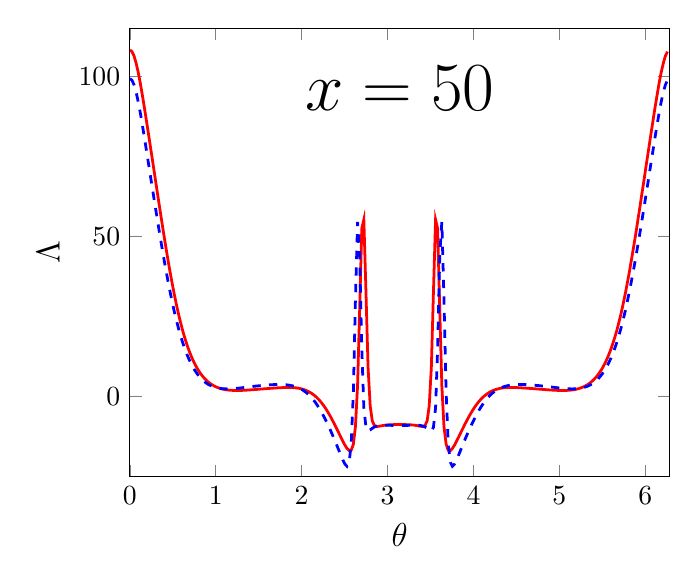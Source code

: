 \begin{tikzpicture}[scale=1]

  \begin{axis}[
    xmin = 0,
    xmax = 6.283,
    ymin = -25,
    ymax = 115,
    xlabel = {\large $\theta$},
    ylabel = {\large ${\Lambda}$},
    ylabel near ticks,
    title style={at={(0.5,0.9)},anchor=north},
    title = {\Huge $x = 50$},
  ]

\addplot[red,line width=1pt] coordinates{
(0.0e+00,1.082e+02)
(2.454e-02,1.077e+02)
(4.909e-02,1.063e+02)
(7.363e-02,1.04e+02)
(9.818e-02,1.011e+02)
(1.227e-01,9.761e+01)
(1.473e-01,9.378e+01)
(1.718e-01,8.971e+01)
(1.964e-01,8.55e+01)
(2.209e-01,8.121e+01)
(2.454e-01,7.688e+01)
(2.7e-01,7.253e+01)
(2.945e-01,6.816e+01)
(3.191e-01,6.381e+01)
(3.436e-01,5.948e+01)
(3.682e-01,5.52e+01)
(3.927e-01,5.099e+01)
(4.172e-01,4.689e+01)
(4.418e-01,4.293e+01)
(4.663e-01,3.913e+01)
(4.909e-01,3.552e+01)
(5.154e-01,3.211e+01)
(5.4e-01,2.892e+01)
(5.645e-01,2.595e+01)
(5.891e-01,2.321e+01)
(6.136e-01,2.069e+01)
(6.381e-01,1.84e+01)
(6.627e-01,1.632e+01)
(6.872e-01,1.444e+01)
(7.118e-01,1.275e+01)
(7.363e-01,1.124e+01)
(7.609e-01,9.898e+00)
(7.854e-01,8.71e+00)
(8.099e-01,7.662e+00)
(8.345e-01,6.742e+00)
(8.59e-01,5.937e+00)
(8.836e-01,5.235e+00)
(9.081e-01,4.627e+00)
(9.327e-01,4.103e+00)
(9.572e-01,3.656e+00)
(9.818e-01,3.278e+00)
(1.006e+00,2.962e+00)
(1.031e+00,2.7e+00)
(1.055e+00,2.485e+00)
(1.08e+00,2.312e+00)
(1.105e+00,2.174e+00)
(1.129e+00,2.068e+00)
(1.154e+00,1.987e+00)
(1.178e+00,1.93e+00)
(1.203e+00,1.892e+00)
(1.227e+00,1.873e+00)
(1.252e+00,1.868e+00)
(1.276e+00,1.877e+00)
(1.301e+00,1.897e+00)
(1.325e+00,1.926e+00)
(1.35e+00,1.962e+00)
(1.374e+00,2.004e+00)
(1.399e+00,2.049e+00)
(1.423e+00,2.099e+00)
(1.448e+00,2.149e+00)
(1.473e+00,2.202e+00)
(1.497e+00,2.253e+00)
(1.522e+00,2.307e+00)
(1.546e+00,2.358e+00)
(1.571e+00,2.41e+00)
(1.595e+00,2.459e+00)
(1.62e+00,2.51e+00)
(1.644e+00,2.556e+00)
(1.669e+00,2.604e+00)
(1.694e+00,2.647e+00)
(1.718e+00,2.69e+00)
(1.743e+00,2.727e+00)
(1.767e+00,2.762e+00)
(1.792e+00,2.788e+00)
(1.816e+00,2.809e+00)
(1.841e+00,2.817e+00)
(1.865e+00,2.814e+00)
(1.89e+00,2.79e+00)
(1.914e+00,2.748e+00)
(1.939e+00,2.677e+00)
(1.964e+00,2.58e+00)
(1.988e+00,2.442e+00)
(2.013e+00,2.269e+00)
(2.037e+00,2.046e+00)
(2.062e+00,1.777e+00)
(2.086e+00,1.449e+00)
(2.111e+00,1.064e+00)
(2.135e+00,6.073e-01)
(2.16e+00,8.059e-02)
(2.184e+00,-5.329e-01)
(2.209e+00,-1.23e+00)
(2.233e+00,-2.025e+00)
(2.258e+00,-2.909e+00)
(2.283e+00,-3.892e+00)
(2.307e+00,-4.955e+00)
(2.332e+00,-6.104e+00)
(2.356e+00,-7.313e+00)
(2.381e+00,-8.588e+00)
(2.405e+00,-9.899e+00)
(2.43e+00,-1.125e+01)
(2.454e+00,-1.26e+01)
(2.479e+00,-1.393e+01)
(2.503e+00,-1.517e+01)
(2.528e+00,-1.623e+01)
(2.553e+00,-1.688e+01)
(2.577e+00,-1.676e+01)
(2.602e+00,-1.492e+01)
(2.626e+00,-9.427e+00)
(2.651e+00,3.434e+00)
(2.675e+00,2.685e+01)
(2.7e+00,5.251e+01)
(2.724e+00,5.523e+01)
(2.749e+00,3.23e+01)
(2.773e+00,9.164e+00)
(2.798e+00,-2.959e+00)
(2.822e+00,-7.623e+00)
(2.847e+00,-9.056e+00)
(2.872e+00,-9.371e+00)
(2.896e+00,-9.319e+00)
(2.921e+00,-9.199e+00)
(2.945e+00,-9.066e+00)
(2.97e+00,-8.971e+00)
(2.994e+00,-8.889e+00)
(3.019e+00,-8.844e+00)
(3.043e+00,-8.803e+00)
(3.068e+00,-8.788e+00)
(3.092e+00,-8.769e+00)
(3.117e+00,-8.769e+00)
(3.142e+00,-8.761e+00)
(3.166e+00,-8.769e+00)
(3.191e+00,-8.769e+00)
(3.215e+00,-8.788e+00)
(3.24e+00,-8.803e+00)
(3.264e+00,-8.844e+00)
(3.289e+00,-8.889e+00)
(3.313e+00,-8.971e+00)
(3.338e+00,-9.066e+00)
(3.362e+00,-9.199e+00)
(3.387e+00,-9.319e+00)
(3.412e+00,-9.371e+00)
(3.436e+00,-9.056e+00)
(3.461e+00,-7.623e+00)
(3.485e+00,-2.959e+00)
(3.51e+00,9.164e+00)
(3.534e+00,3.23e+01)
(3.559e+00,5.523e+01)
(3.583e+00,5.251e+01)
(3.608e+00,2.685e+01)
(3.632e+00,3.434e+00)
(3.657e+00,-9.427e+00)
(3.682e+00,-1.492e+01)
(3.706e+00,-1.676e+01)
(3.731e+00,-1.688e+01)
(3.755e+00,-1.623e+01)
(3.78e+00,-1.517e+01)
(3.804e+00,-1.393e+01)
(3.829e+00,-1.26e+01)
(3.853e+00,-1.125e+01)
(3.878e+00,-9.899e+00)
(3.902e+00,-8.588e+00)
(3.927e+00,-7.313e+00)
(3.951e+00,-6.104e+00)
(3.976e+00,-4.955e+00)
(4.001e+00,-3.892e+00)
(4.025e+00,-2.909e+00)
(4.05e+00,-2.025e+00)
(4.074e+00,-1.23e+00)
(4.099e+00,-5.329e-01)
(4.123e+00,8.059e-02)
(4.148e+00,6.073e-01)
(4.172e+00,1.064e+00)
(4.197e+00,1.449e+00)
(4.221e+00,1.777e+00)
(4.246e+00,2.046e+00)
(4.271e+00,2.269e+00)
(4.295e+00,2.442e+00)
(4.32e+00,2.58e+00)
(4.344e+00,2.677e+00)
(4.369e+00,2.748e+00)
(4.393e+00,2.79e+00)
(4.418e+00,2.814e+00)
(4.442e+00,2.817e+00)
(4.467e+00,2.809e+00)
(4.492e+00,2.788e+00)
(4.516e+00,2.762e+00)
(4.541e+00,2.727e+00)
(4.565e+00,2.69e+00)
(4.59e+00,2.647e+00)
(4.614e+00,2.604e+00)
(4.639e+00,2.556e+00)
(4.663e+00,2.51e+00)
(4.688e+00,2.459e+00)
(4.712e+00,2.41e+00)
(4.737e+00,2.358e+00)
(4.761e+00,2.307e+00)
(4.786e+00,2.253e+00)
(4.811e+00,2.202e+00)
(4.835e+00,2.149e+00)
(4.86e+00,2.099e+00)
(4.884e+00,2.049e+00)
(4.909e+00,2.004e+00)
(4.933e+00,1.962e+00)
(4.958e+00,1.926e+00)
(4.982e+00,1.897e+00)
(5.007e+00,1.877e+00)
(5.032e+00,1.868e+00)
(5.056e+00,1.873e+00)
(5.08e+00,1.892e+00)
(5.105e+00,1.93e+00)
(5.13e+00,1.987e+00)
(5.154e+00,2.068e+00)
(5.179e+00,2.174e+00)
(5.203e+00,2.312e+00)
(5.228e+00,2.485e+00)
(5.252e+00,2.7e+00)
(5.277e+00,2.962e+00)
(5.301e+00,3.278e+00)
(5.326e+00,3.656e+00)
(5.351e+00,4.103e+00)
(5.375e+00,4.627e+00)
(5.4e+00,5.235e+00)
(5.424e+00,5.937e+00)
(5.449e+00,6.742e+00)
(5.473e+00,7.662e+00)
(5.498e+00,8.71e+00)
(5.522e+00,9.898e+00)
(5.547e+00,1.124e+01)
(5.571e+00,1.275e+01)
(5.596e+00,1.444e+01)
(5.62e+00,1.632e+01)
(5.645e+00,1.84e+01)
(5.67e+00,2.069e+01)
(5.694e+00,2.321e+01)
(5.719e+00,2.595e+01)
(5.743e+00,2.892e+01)
(5.768e+00,3.211e+01)
(5.792e+00,3.552e+01)
(5.817e+00,3.913e+01)
(5.841e+00,4.293e+01)
(5.866e+00,4.689e+01)
(5.891e+00,5.099e+01)
(5.915e+00,5.52e+01)
(5.94e+00,5.948e+01)
(5.964e+00,6.381e+01)
(5.989e+00,6.816e+01)
(6.013e+00,7.253e+01)
(6.038e+00,7.688e+01)
(6.062e+00,8.121e+01)
(6.087e+00,8.55e+01)
(6.111e+00,8.971e+01)
(6.136e+00,9.378e+01)
(6.16e+00,9.761e+01)
(6.185e+00,1.011e+02)
(6.21e+00,1.04e+02)
(6.234e+00,1.063e+02)
(6.259e+00,1.077e+02)
};

\addplot[blue,dashed,line width=1pt] coordinates{
(0.0e+00,9.927e+01)
(2.454e-02,9.876e+01)
(4.909e-02,9.727e+01)
(7.363e-02,9.492e+01)
(9.818e-02,9.189e+01)
(1.227e-01,8.834e+01)
(1.473e-01,8.447e+01)
(1.718e-01,8.04e+01)
(1.964e-01,7.623e+01)
(2.209e-01,7.203e+01)
(2.454e-01,6.782e+01)
(2.7e-01,6.364e+01)
(2.945e-01,5.949e+01)
(3.191e-01,5.538e+01)
(3.436e-01,5.135e+01)
(3.682e-01,4.739e+01)
(3.927e-01,4.355e+01)
(4.172e-01,3.984e+01)
(4.418e-01,3.629e+01)
(4.663e-01,3.292e+01)
(4.909e-01,2.973e+01)
(5.154e-01,2.675e+01)
(5.4e-01,2.398e+01)
(5.645e-01,2.143e+01)
(5.891e-01,1.908e+01)
(6.136e-01,1.694e+01)
(6.381e-01,1.5e+01)
(6.627e-01,1.325e+01)
(6.872e-01,1.169e+01)
(7.118e-01,1.029e+01)
(7.363e-01,9.054e+00)
(7.609e-01,7.962e+00)
(7.854e-01,7.007e+00)
(8.099e-01,6.171e+00)
(8.345e-01,5.45e+00)
(8.59e-01,4.827e+00)
(8.836e-01,4.301e+00)
(9.081e-01,3.854e+00)
(9.327e-01,3.487e+00)
(9.572e-01,3.183e+00)
(9.818e-01,2.943e+00)
(1.006e+00,2.749e+00)
(1.031e+00,2.607e+00)
(1.055e+00,2.498e+00)
(1.08e+00,2.429e+00)
(1.105e+00,2.383e+00)
(1.129e+00,2.372e+00)
(1.154e+00,2.374e+00)
(1.178e+00,2.405e+00)
(1.203e+00,2.441e+00)
(1.227e+00,2.501e+00)
(1.252e+00,2.56e+00)
(1.276e+00,2.638e+00)
(1.301e+00,2.708e+00)
(1.325e+00,2.796e+00)
(1.35e+00,2.868e+00)
(1.374e+00,2.958e+00)
(1.399e+00,3.028e+00)
(1.423e+00,3.117e+00)
(1.448e+00,3.181e+00)
(1.473e+00,3.265e+00)
(1.497e+00,3.322e+00)
(1.522e+00,3.401e+00)
(1.546e+00,3.449e+00)
(1.571e+00,3.522e+00)
(1.595e+00,3.56e+00)
(1.62e+00,3.624e+00)
(1.644e+00,3.651e+00)
(1.669e+00,3.703e+00)
(1.694e+00,3.715e+00)
(1.718e+00,3.749e+00)
(1.743e+00,3.738e+00)
(1.767e+00,3.745e+00)
(1.792e+00,3.701e+00)
(1.816e+00,3.67e+00)
(1.841e+00,3.58e+00)
(1.865e+00,3.494e+00)
(1.89e+00,3.343e+00)
(1.914e+00,3.186e+00)
(1.939e+00,2.953e+00)
(1.964e+00,2.706e+00)
(1.988e+00,2.372e+00)
(2.013e+00,2.011e+00)
(2.037e+00,1.553e+00)
(2.062e+00,1.055e+00)
(2.086e+00,4.456e-01)
(2.111e+00,-2.152e-01)
(2.135e+00,-1.001e+00)
(2.16e+00,-1.846e+00)
(2.184e+00,-2.821e+00)
(2.209e+00,-3.854e+00)
(2.233e+00,-5.014e+00)
(2.258e+00,-6.22e+00)
(2.283e+00,-7.543e+00)
(2.307e+00,-8.895e+00)
(2.332e+00,-1.035e+01)
(2.356e+00,-1.183e+01)
(2.381e+00,-1.339e+01)
(2.405e+00,-1.496e+01)
(2.43e+00,-1.66e+01)
(2.454e+00,-1.819e+01)
(2.479e+00,-1.979e+01)
(2.503e+00,-2.109e+01)
(2.528e+00,-2.18e+01)
(2.553e+00,-2.055e+01)
(2.577e+00,-1.467e+01)
(2.602e+00,1.37e+00)
(2.626e+00,3.022e+01)
(2.651e+00,5.453e+01)
(2.675e+00,4.423e+01)
(2.7e+00,1.493e+01)
(2.724e+00,-3.539e+00)
(2.749e+00,-9.647e+00)
(2.773e+00,-1.077e+01)
(2.798e+00,-1.043e+01)
(2.822e+00,-9.948e+00)
(2.847e+00,-9.511e+00)
(2.872e+00,-9.253e+00)
(2.896e+00,-9.065e+00)
(2.921e+00,-8.991e+00)
(2.945e+00,-8.939e+00)
(2.97e+00,-8.95e+00)
(2.994e+00,-8.956e+00)
(3.019e+00,-8.995e+00)
(3.043e+00,-9.016e+00)
(3.068e+00,-9.053e+00)
(3.092e+00,-9.068e+00)
(3.117e+00,-9.091e+00)
(3.142e+00,-9.088e+00)
(3.166e+00,-9.091e+00)
(3.191e+00,-9.068e+00)
(3.215e+00,-9.053e+00)
(3.24e+00,-9.016e+00)
(3.264e+00,-8.995e+00)
(3.289e+00,-8.956e+00)
(3.313e+00,-8.95e+00)
(3.338e+00,-8.939e+00)
(3.362e+00,-8.991e+00)
(3.387e+00,-9.065e+00)
(3.412e+00,-9.253e+00)
(3.436e+00,-9.511e+00)
(3.461e+00,-9.948e+00)
(3.485e+00,-1.043e+01)
(3.51e+00,-1.077e+01)
(3.534e+00,-9.647e+00)
(3.559e+00,-3.539e+00)
(3.583e+00,1.493e+01)
(3.608e+00,4.423e+01)
(3.632e+00,5.453e+01)
(3.657e+00,3.022e+01)
(3.682e+00,1.37e+00)
(3.706e+00,-1.467e+01)
(3.731e+00,-2.055e+01)
(3.755e+00,-2.18e+01)
(3.78e+00,-2.109e+01)
(3.804e+00,-1.979e+01)
(3.829e+00,-1.819e+01)
(3.853e+00,-1.66e+01)
(3.878e+00,-1.496e+01)
(3.902e+00,-1.339e+01)
(3.927e+00,-1.183e+01)
(3.951e+00,-1.035e+01)
(3.976e+00,-8.895e+00)
(4.001e+00,-7.543e+00)
(4.025e+00,-6.22e+00)
(4.05e+00,-5.014e+00)
(4.074e+00,-3.854e+00)
(4.099e+00,-2.821e+00)
(4.123e+00,-1.846e+00)
(4.148e+00,-1.001e+00)
(4.172e+00,-2.152e-01)
(4.197e+00,4.456e-01)
(4.221e+00,1.055e+00)
(4.246e+00,1.553e+00)
(4.271e+00,2.011e+00)
(4.295e+00,2.372e+00)
(4.32e+00,2.706e+00)
(4.344e+00,2.953e+00)
(4.369e+00,3.186e+00)
(4.393e+00,3.343e+00)
(4.418e+00,3.494e+00)
(4.442e+00,3.58e+00)
(4.467e+00,3.67e+00)
(4.492e+00,3.701e+00)
(4.516e+00,3.745e+00)
(4.541e+00,3.738e+00)
(4.565e+00,3.749e+00)
(4.59e+00,3.715e+00)
(4.614e+00,3.703e+00)
(4.639e+00,3.651e+00)
(4.663e+00,3.624e+00)
(4.688e+00,3.56e+00)
(4.712e+00,3.522e+00)
(4.737e+00,3.449e+00)
(4.761e+00,3.401e+00)
(4.786e+00,3.322e+00)
(4.811e+00,3.265e+00)
(4.835e+00,3.181e+00)
(4.86e+00,3.117e+00)
(4.884e+00,3.028e+00)
(4.909e+00,2.958e+00)
(4.933e+00,2.868e+00)
(4.958e+00,2.796e+00)
(4.982e+00,2.708e+00)
(5.007e+00,2.638e+00)
(5.032e+00,2.56e+00)
(5.056e+00,2.501e+00)
(5.08e+00,2.441e+00)
(5.105e+00,2.405e+00)
(5.13e+00,2.374e+00)
(5.154e+00,2.372e+00)
(5.179e+00,2.383e+00)
(5.203e+00,2.429e+00)
(5.228e+00,2.498e+00)
(5.252e+00,2.607e+00)
(5.277e+00,2.749e+00)
(5.301e+00,2.943e+00)
(5.326e+00,3.183e+00)
(5.351e+00,3.487e+00)
(5.375e+00,3.854e+00)
(5.4e+00,4.301e+00)
(5.424e+00,4.827e+00)
(5.449e+00,5.45e+00)
(5.473e+00,6.171e+00)
(5.498e+00,7.007e+00)
(5.522e+00,7.962e+00)
(5.547e+00,9.054e+00)
(5.571e+00,1.029e+01)
(5.596e+00,1.169e+01)
(5.62e+00,1.325e+01)
(5.645e+00,1.5e+01)
(5.67e+00,1.694e+01)
(5.694e+00,1.908e+01)
(5.719e+00,2.143e+01)
(5.743e+00,2.398e+01)
(5.768e+00,2.675e+01)
(5.792e+00,2.973e+01)
(5.817e+00,3.292e+01)
(5.841e+00,3.629e+01)
(5.866e+00,3.984e+01)
(5.891e+00,4.355e+01)
(5.915e+00,4.739e+01)
(5.94e+00,5.135e+01)
(5.964e+00,5.538e+01)
(5.989e+00,5.949e+01)
(6.013e+00,6.364e+01)
(6.038e+00,6.782e+01)
(6.062e+00,7.203e+01)
(6.087e+00,7.623e+01)
(6.111e+00,8.04e+01)
(6.136e+00,8.447e+01)
(6.16e+00,8.834e+01)
(6.185e+00,9.189e+01)
(6.21e+00,9.492e+01)
(6.234e+00,9.727e+01)
(6.259e+00,9.876e+01)
};



\end{axis}


\end{tikzpicture}
